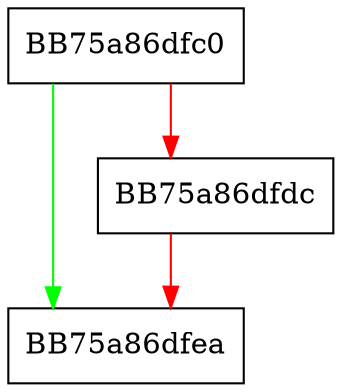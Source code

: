 digraph ScheduleBmArScan {
  node [shape="box"];
  graph [splines=ortho];
  BB75a86dfc0 -> BB75a86dfea [color="green"];
  BB75a86dfc0 -> BB75a86dfdc [color="red"];
  BB75a86dfdc -> BB75a86dfea [color="red"];
}